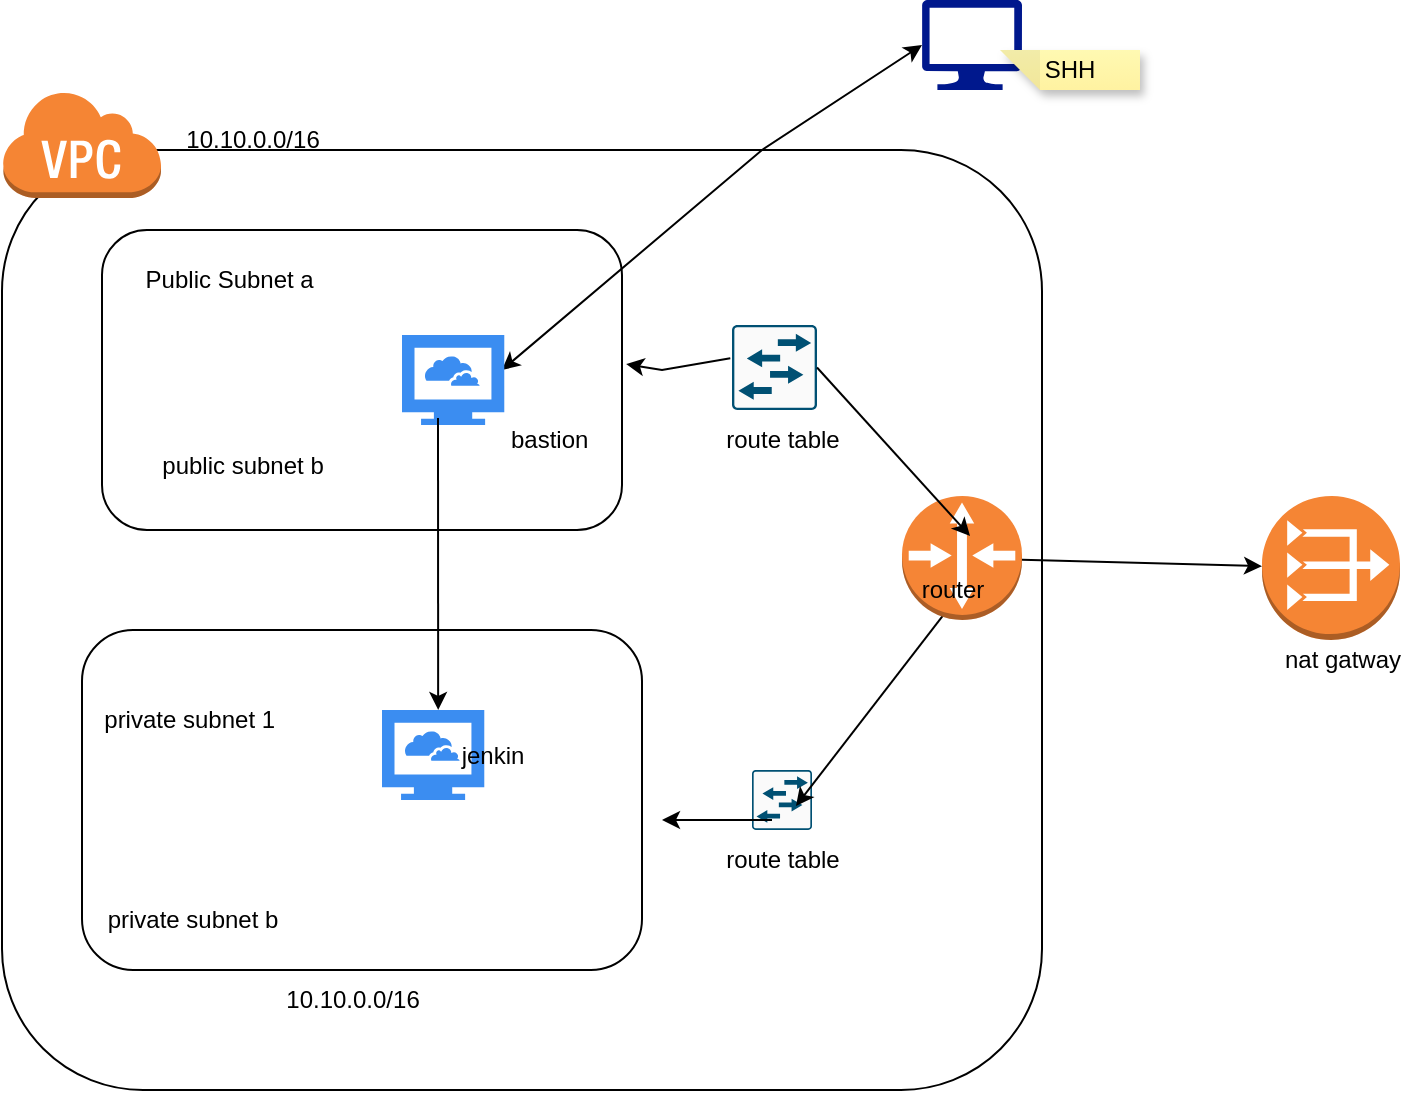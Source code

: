 <mxfile version="20.6.0" type="google"><diagram id="KSMGiNw6CJusyiiPHyw5" name="Page-1"><mxGraphModel grid="1" page="1" gridSize="10" guides="1" tooltips="1" connect="1" arrows="1" fold="1" pageScale="1" pageWidth="850" pageHeight="1100" math="0" shadow="0"><root><mxCell id="0"/><mxCell id="1" parent="0"/><mxCell id="fnaESyCur0-IMGu31Ck6-1" value="" style="rounded=1;whiteSpace=wrap;html=1;" vertex="1" parent="1"><mxGeometry x="10" y="-10" width="520" height="470" as="geometry"/></mxCell><mxCell id="fnaESyCur0-IMGu31Ck6-2" value="" style="rounded=1;whiteSpace=wrap;html=1;" vertex="1" parent="1"><mxGeometry x="60" y="30" width="260" height="150" as="geometry"/></mxCell><mxCell id="fnaESyCur0-IMGu31Ck6-3" value="" style="rounded=1;whiteSpace=wrap;html=1;" vertex="1" parent="1"><mxGeometry x="50" y="230" width="280" height="170" as="geometry"/></mxCell><mxCell id="fnaESyCur0-IMGu31Ck6-6" value="" style="outlineConnect=0;dashed=0;verticalLabelPosition=bottom;verticalAlign=top;align=center;html=1;shape=mxgraph.aws3.virtual_private_cloud;fillColor=#F58534;gradientColor=none;" vertex="1" parent="1"><mxGeometry x="10" y="-40" width="79.5" height="54" as="geometry"/></mxCell><mxCell id="fnaESyCur0-IMGu31Ck6-7" value="" style="outlineConnect=0;dashed=0;verticalLabelPosition=bottom;verticalAlign=top;align=center;html=1;shape=mxgraph.aws3.vpc_nat_gateway;fillColor=#F58534;gradientColor=none;" vertex="1" parent="1"><mxGeometry x="640" y="163" width="69" height="72" as="geometry"/></mxCell><mxCell id="fnaESyCur0-IMGu31Ck6-8" value="" style="sketch=0;aspect=fixed;pointerEvents=1;shadow=0;dashed=0;html=1;strokeColor=none;labelPosition=center;verticalLabelPosition=bottom;verticalAlign=top;align=center;fillColor=#00188D;shape=mxgraph.azure.computer" vertex="1" parent="1"><mxGeometry x="470" y="-85" width="50" height="45" as="geometry"/></mxCell><mxCell id="fnaESyCur0-IMGu31Ck6-10" value="" style="endArrow=classic;startArrow=classic;html=1;rounded=0;entryX=0;entryY=0.5;entryDx=0;entryDy=0;entryPerimeter=0;exitX=0.769;exitY=0.467;exitDx=0;exitDy=0;exitPerimeter=0;" edge="1" parent="1" source="fnaESyCur0-IMGu31Ck6-2" target="fnaESyCur0-IMGu31Ck6-8"><mxGeometry width="50" height="50" relative="1" as="geometry"><mxPoint x="420" y="210" as="sourcePoint"/><mxPoint x="470" y="160" as="targetPoint"/><Array as="points"><mxPoint x="390" y="-10"/></Array></mxGeometry></mxCell><mxCell id="fnaESyCur0-IMGu31Ck6-11" value="" style="sketch=0;html=1;aspect=fixed;strokeColor=none;shadow=0;align=center;verticalAlign=top;fillColor=#3B8DF1;shape=mxgraph.gcp2.cloud_computer" vertex="1" parent="1"><mxGeometry x="210" y="82.5" width="51.14" height="45" as="geometry"/></mxCell><mxCell id="fnaESyCur0-IMGu31Ck6-12" value="SHH" style="shape=note;whiteSpace=wrap;html=1;backgroundOutline=1;fontColor=#000000;darkOpacity=0.05;fillColor=#FFF9B2;strokeColor=none;fillStyle=solid;direction=west;gradientDirection=north;gradientColor=#FFF2A1;shadow=1;size=20;pointerEvents=1;" vertex="1" parent="1"><mxGeometry x="509" y="-60" width="70" height="20" as="geometry"/></mxCell><mxCell id="fnaESyCur0-IMGu31Ck6-15" value="" style="sketch=0;points=[[0.015,0.015,0],[0.985,0.015,0],[0.985,0.985,0],[0.015,0.985,0],[0.25,0,0],[0.5,0,0],[0.75,0,0],[1,0.25,0],[1,0.5,0],[1,0.75,0],[0.75,1,0],[0.5,1,0],[0.25,1,0],[0,0.75,0],[0,0.5,0],[0,0.25,0]];verticalLabelPosition=bottom;html=1;verticalAlign=top;aspect=fixed;align=center;pointerEvents=1;shape=mxgraph.cisco19.rect;prIcon=l2_switch;fillColor=#FAFAFA;strokeColor=#005073;" vertex="1" parent="1"><mxGeometry x="375" y="77.5" width="42.5" height="42.5" as="geometry"/></mxCell><mxCell id="fnaESyCur0-IMGu31Ck6-18" value="" style="sketch=0;points=[[0.015,0.015,0],[0.985,0.015,0],[0.985,0.985,0],[0.015,0.985,0],[0.25,0,0],[0.5,0,0],[0.75,0,0],[1,0.25,0],[1,0.5,0],[1,0.75,0],[0.75,1,0],[0.5,1,0],[0.25,1,0],[0,0.75,0],[0,0.5,0],[0,0.25,0]];verticalLabelPosition=bottom;html=1;verticalAlign=top;aspect=fixed;align=center;pointerEvents=1;shape=mxgraph.cisco19.rect;prIcon=l2_switch;fillColor=#FAFAFA;strokeColor=#005073;" vertex="1" parent="1"><mxGeometry x="385" y="300" width="30" height="30" as="geometry"/></mxCell><mxCell id="fnaESyCur0-IMGu31Ck6-22" value="" style="endArrow=classic;html=1;rounded=0;exitX=0.352;exitY=0.922;exitDx=0;exitDy=0;exitPerimeter=0;entryX=0.636;entryY=0.235;entryDx=0;entryDy=0;entryPerimeter=0;" edge="1" parent="1" source="fnaESyCur0-IMGu31Ck6-11" target="fnaESyCur0-IMGu31Ck6-3"><mxGeometry width="50" height="50" relative="1" as="geometry"><mxPoint x="200" y="240" as="sourcePoint"/><mxPoint x="250" y="190" as="targetPoint"/></mxGeometry></mxCell><mxCell id="fnaESyCur0-IMGu31Ck6-23" value="" style="sketch=0;html=1;aspect=fixed;strokeColor=none;shadow=0;align=center;verticalAlign=top;fillColor=#3B8DF1;shape=mxgraph.gcp2.cloud_computer" vertex="1" parent="1"><mxGeometry x="200" y="270" width="51.14" height="45" as="geometry"/></mxCell><mxCell id="fnaESyCur0-IMGu31Ck6-26" value="" style="endArrow=classic;startArrow=none;html=1;rounded=0;exitX=0.923;exitY=0.234;exitDx=0;exitDy=0;exitPerimeter=0;entryX=0.733;entryY=0.6;entryDx=0;entryDy=0;entryPerimeter=0;" edge="1" parent="1" source="fnaESyCur0-IMGu31Ck6-5" target="fnaESyCur0-IMGu31Ck6-18"><mxGeometry width="50" height="50" relative="1" as="geometry"><mxPoint x="435" y="213" as="sourcePoint"/><mxPoint x="485" y="163" as="targetPoint"/></mxGeometry></mxCell><mxCell id="fnaESyCur0-IMGu31Ck6-5" value="" style="outlineConnect=0;dashed=0;verticalLabelPosition=bottom;verticalAlign=top;align=center;html=1;shape=mxgraph.aws3.router;fillColor=#F58536;gradientColor=none;" vertex="1" parent="1"><mxGeometry x="460" y="163" width="60" height="62" as="geometry"/></mxCell><mxCell id="fnaESyCur0-IMGu31Ck6-27" value="" style="endArrow=none;startArrow=classic;html=1;rounded=0;entryX=1;entryY=0.5;entryDx=0;entryDy=0;entryPerimeter=0;exitX=0.567;exitY=0.323;exitDx=0;exitDy=0;exitPerimeter=0;" edge="1" parent="1" source="fnaESyCur0-IMGu31Ck6-5" target="fnaESyCur0-IMGu31Ck6-15"><mxGeometry width="50" height="50" relative="1" as="geometry"><mxPoint x="490" y="100" as="sourcePoint"/><mxPoint x="480.08" y="340.15" as="targetPoint"/></mxGeometry></mxCell><mxCell id="fnaESyCur0-IMGu31Ck6-28" value="" style="endArrow=classic;html=1;rounded=0;entryX=1.008;entryY=0.447;entryDx=0;entryDy=0;entryPerimeter=0;exitX=-0.02;exitY=0.39;exitDx=0;exitDy=0;exitPerimeter=0;" edge="1" parent="1" source="fnaESyCur0-IMGu31Ck6-15" target="fnaESyCur0-IMGu31Ck6-2"><mxGeometry width="50" height="50" relative="1" as="geometry"><mxPoint x="385" y="315" as="sourcePoint"/><mxPoint x="435" y="265" as="targetPoint"/><Array as="points"><mxPoint x="340" y="100"/></Array></mxGeometry></mxCell><mxCell id="fnaESyCur0-IMGu31Ck6-29" value="" style="endArrow=classic;html=1;rounded=0;entryX=1;entryY=0.5;entryDx=0;entryDy=0;" edge="1" parent="1"><mxGeometry width="50" height="50" relative="1" as="geometry"><mxPoint x="395" y="325" as="sourcePoint"/><mxPoint x="340" y="325" as="targetPoint"/></mxGeometry></mxCell><mxCell id="fnaESyCur0-IMGu31Ck6-30" value="Public Subnet a&amp;nbsp;" style="text;html=1;resizable=0;autosize=1;align=center;verticalAlign=middle;points=[];fillColor=none;strokeColor=none;rounded=0;" vertex="1" parent="1"><mxGeometry x="70" y="40" width="110" height="30" as="geometry"/></mxCell><mxCell id="fnaESyCur0-IMGu31Ck6-31" value="public subnet b" style="text;html=1;resizable=0;autosize=1;align=center;verticalAlign=middle;points=[];fillColor=none;strokeColor=none;rounded=0;" vertex="1" parent="1"><mxGeometry x="80" y="133" width="100" height="30" as="geometry"/></mxCell><mxCell id="fnaESyCur0-IMGu31Ck6-33" value="private subnet 1&amp;nbsp;" style="text;html=1;resizable=0;autosize=1;align=center;verticalAlign=middle;points=[];fillColor=none;strokeColor=none;rounded=0;" vertex="1" parent="1"><mxGeometry x="50" y="260" width="110" height="30" as="geometry"/></mxCell><mxCell id="fnaESyCur0-IMGu31Ck6-36" value="private subnet b" style="text;html=1;resizable=0;autosize=1;align=center;verticalAlign=middle;points=[];fillColor=none;strokeColor=none;rounded=0;" vertex="1" parent="1"><mxGeometry x="50" y="360" width="110" height="30" as="geometry"/></mxCell><mxCell id="fnaESyCur0-IMGu31Ck6-37" value="bastion&amp;nbsp;" style="text;html=1;resizable=0;autosize=1;align=center;verticalAlign=middle;points=[];fillColor=none;strokeColor=none;rounded=0;" vertex="1" parent="1"><mxGeometry x="250" y="120" width="70" height="30" as="geometry"/></mxCell><mxCell id="fnaESyCur0-IMGu31Ck6-39" value="router" style="text;html=1;resizable=0;autosize=1;align=center;verticalAlign=middle;points=[];fillColor=none;strokeColor=none;rounded=0;" vertex="1" parent="1"><mxGeometry x="460" y="195" width="50" height="30" as="geometry"/></mxCell><mxCell id="fnaESyCur0-IMGu31Ck6-40" value="jenkin" style="text;html=1;resizable=0;autosize=1;align=center;verticalAlign=middle;points=[];fillColor=none;strokeColor=none;rounded=0;" vertex="1" parent="1"><mxGeometry x="230" y="277.5" width="50" height="30" as="geometry"/></mxCell><mxCell id="fnaESyCur0-IMGu31Ck6-41" value="nat gatway" style="text;html=1;resizable=0;autosize=1;align=center;verticalAlign=middle;points=[];fillColor=none;strokeColor=none;rounded=0;" vertex="1" parent="1"><mxGeometry x="640" y="230" width="80" height="30" as="geometry"/></mxCell><mxCell id="fnaESyCur0-IMGu31Ck6-47" value="route table" style="text;html=1;resizable=0;autosize=1;align=center;verticalAlign=middle;points=[];fillColor=none;strokeColor=none;rounded=0;" vertex="1" parent="1"><mxGeometry x="360" y="120" width="80" height="30" as="geometry"/></mxCell><mxCell id="fnaESyCur0-IMGu31Ck6-48" value="route table" style="text;html=1;resizable=0;autosize=1;align=center;verticalAlign=middle;points=[];fillColor=none;strokeColor=none;rounded=0;" vertex="1" parent="1"><mxGeometry x="360" y="330" width="80" height="30" as="geometry"/></mxCell><mxCell id="fnaESyCur0-IMGu31Ck6-49" value="10.10.0.0/16" style="text;html=1;resizable=0;autosize=1;align=center;verticalAlign=middle;points=[];fillColor=none;strokeColor=none;rounded=0;" vertex="1" parent="1"><mxGeometry x="89.5" y="-30" width="90" height="30" as="geometry"/></mxCell><mxCell id="fnaESyCur0-IMGu31Ck6-50" value="10.10.0.0/16" style="text;html=1;resizable=0;autosize=1;align=center;verticalAlign=middle;points=[];fillColor=none;strokeColor=none;rounded=0;" vertex="1" parent="1"><mxGeometry x="140" y="400" width="90" height="30" as="geometry"/></mxCell><mxCell id="fnaESyCur0-IMGu31Ck6-51" value="" style="endArrow=classic;html=1;rounded=0;" edge="1" parent="1" source="fnaESyCur0-IMGu31Ck6-5" target="fnaESyCur0-IMGu31Ck6-7"><mxGeometry width="50" height="50" relative="1" as="geometry"><mxPoint x="540" y="260" as="sourcePoint"/><mxPoint x="630" y="200" as="targetPoint"/></mxGeometry></mxCell></root></mxGraphModel></diagram></mxfile>